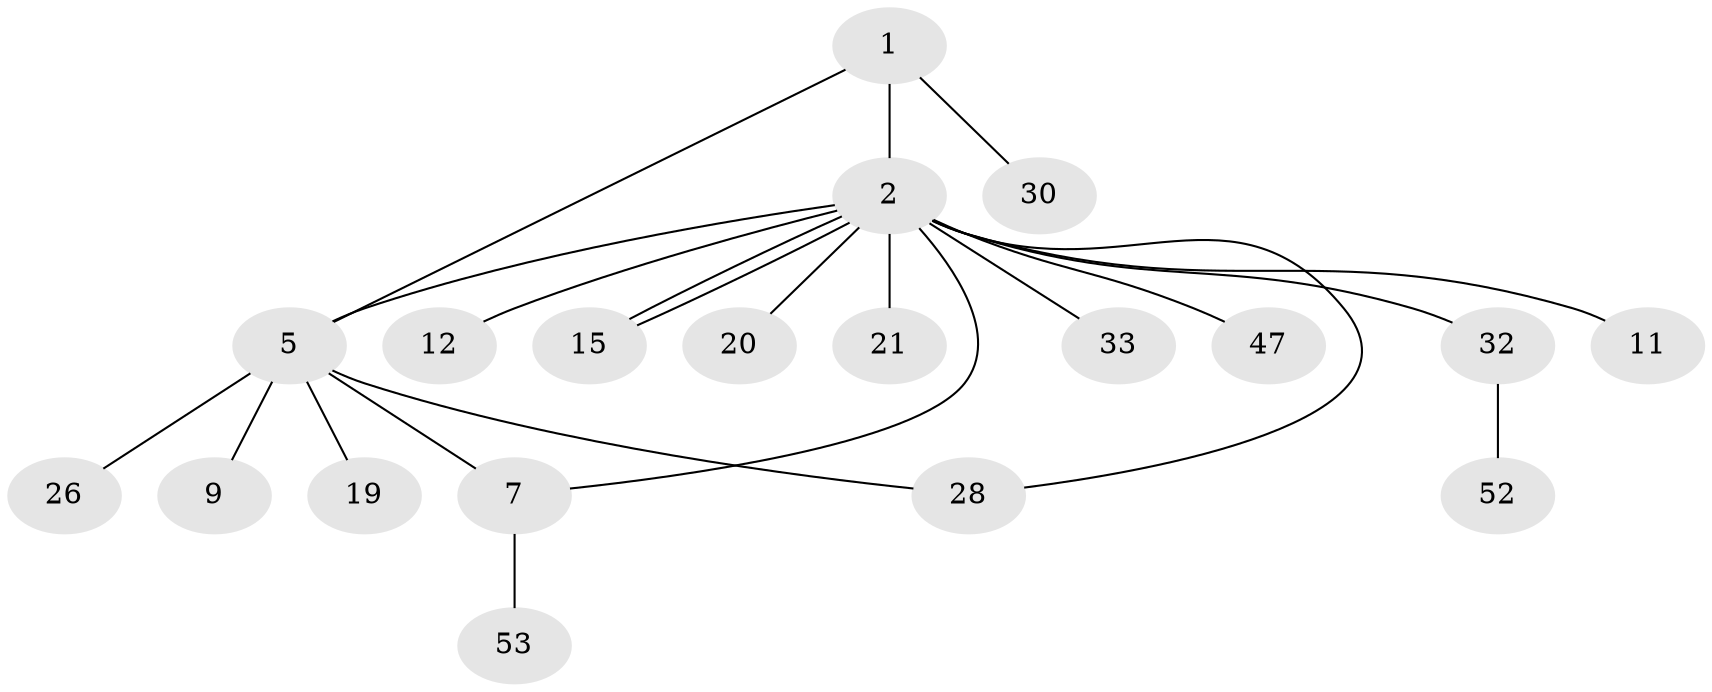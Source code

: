 // original degree distribution, {6: 0.015151515151515152, 18: 0.015151515151515152, 8: 0.015151515151515152, 9: 0.015151515151515152, 5: 0.045454545454545456, 7: 0.030303030303030304, 4: 0.045454545454545456, 1: 0.5303030303030303, 3: 0.10606060606060606, 2: 0.18181818181818182}
// Generated by graph-tools (version 1.1) at 2025/18/03/04/25 18:18:07]
// undirected, 19 vertices, 22 edges
graph export_dot {
graph [start="1"]
  node [color=gray90,style=filled];
  1 [super="+14+31+45"];
  2 [super="+22+3+18+4+13+42+57+41+8+38"];
  5 [super="+6+10"];
  7;
  9;
  11 [super="+34"];
  12;
  15;
  19 [super="+49"];
  20;
  21 [super="+37"];
  26 [super="+46+60+51"];
  28 [super="+58+54+48+35"];
  30;
  32;
  33;
  47;
  52;
  53;
  1 -- 2 [weight=3];
  1 -- 5;
  1 -- 30 [weight=2];
  2 -- 5 [weight=3];
  2 -- 15;
  2 -- 15;
  2 -- 20;
  2 -- 33;
  2 -- 21 [weight=2];
  2 -- 11;
  2 -- 12;
  2 -- 28;
  2 -- 47;
  2 -- 32 [weight=2];
  2 -- 7;
  5 -- 7 [weight=2];
  5 -- 28;
  5 -- 19;
  5 -- 9;
  5 -- 26;
  7 -- 53;
  32 -- 52;
}
